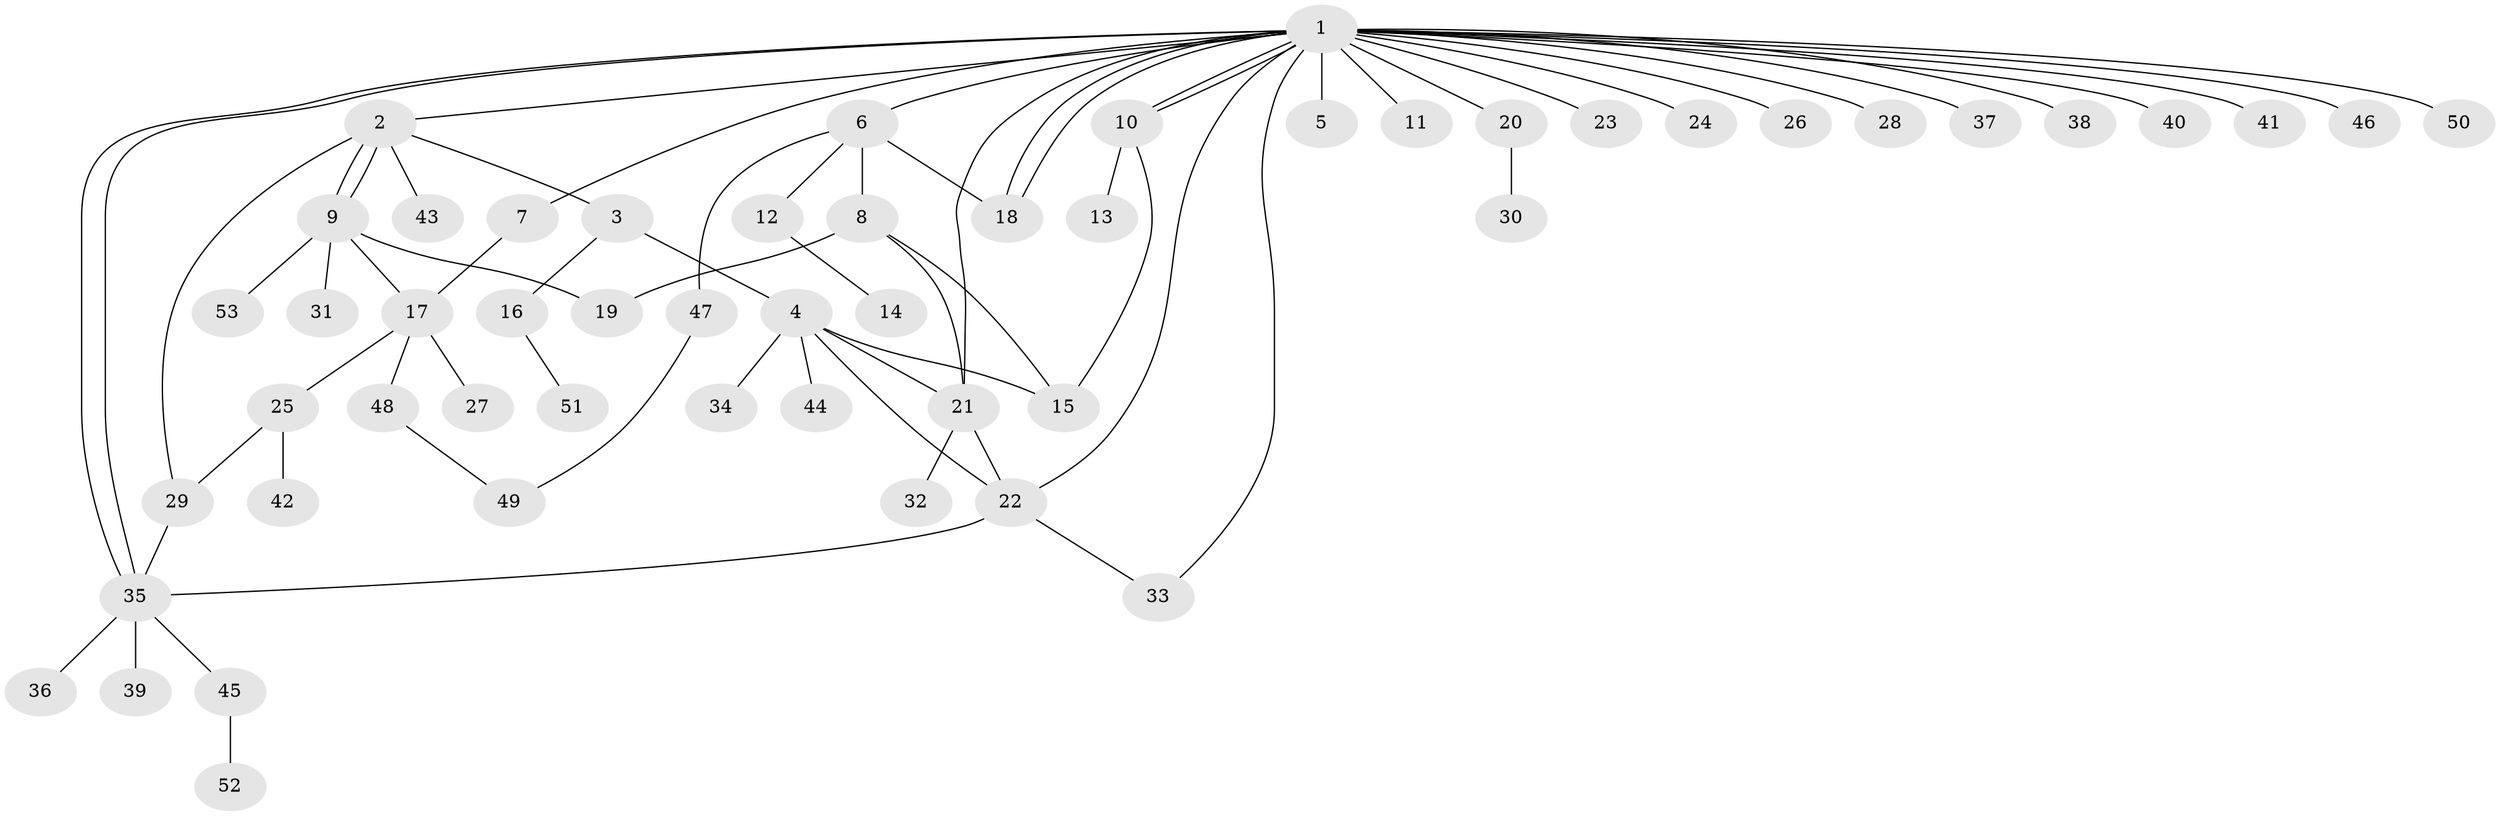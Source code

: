 // coarse degree distribution, {21: 0.02631578947368421, 4: 0.07894736842105263, 8: 0.02631578947368421, 1: 0.5263157894736842, 5: 0.07894736842105263, 2: 0.15789473684210525, 3: 0.10526315789473684}
// Generated by graph-tools (version 1.1) at 2025/50/03/04/25 22:50:17]
// undirected, 53 vertices, 70 edges
graph export_dot {
  node [color=gray90,style=filled];
  1;
  2;
  3;
  4;
  5;
  6;
  7;
  8;
  9;
  10;
  11;
  12;
  13;
  14;
  15;
  16;
  17;
  18;
  19;
  20;
  21;
  22;
  23;
  24;
  25;
  26;
  27;
  28;
  29;
  30;
  31;
  32;
  33;
  34;
  35;
  36;
  37;
  38;
  39;
  40;
  41;
  42;
  43;
  44;
  45;
  46;
  47;
  48;
  49;
  50;
  51;
  52;
  53;
  1 -- 2;
  1 -- 5;
  1 -- 6;
  1 -- 7;
  1 -- 10;
  1 -- 10;
  1 -- 11;
  1 -- 18;
  1 -- 18;
  1 -- 20;
  1 -- 21;
  1 -- 22;
  1 -- 23;
  1 -- 24;
  1 -- 26;
  1 -- 28;
  1 -- 33;
  1 -- 35;
  1 -- 35;
  1 -- 37;
  1 -- 38;
  1 -- 40;
  1 -- 41;
  1 -- 46;
  1 -- 50;
  2 -- 3;
  2 -- 9;
  2 -- 9;
  2 -- 29;
  2 -- 43;
  3 -- 4;
  3 -- 16;
  4 -- 15;
  4 -- 21;
  4 -- 22;
  4 -- 34;
  4 -- 44;
  6 -- 8;
  6 -- 12;
  6 -- 18;
  6 -- 47;
  7 -- 17;
  8 -- 15;
  8 -- 19;
  8 -- 21;
  9 -- 17;
  9 -- 19;
  9 -- 31;
  9 -- 53;
  10 -- 13;
  10 -- 15;
  12 -- 14;
  16 -- 51;
  17 -- 25;
  17 -- 27;
  17 -- 48;
  20 -- 30;
  21 -- 22;
  21 -- 32;
  22 -- 33;
  22 -- 35;
  25 -- 29;
  25 -- 42;
  29 -- 35;
  35 -- 36;
  35 -- 39;
  35 -- 45;
  45 -- 52;
  47 -- 49;
  48 -- 49;
}
